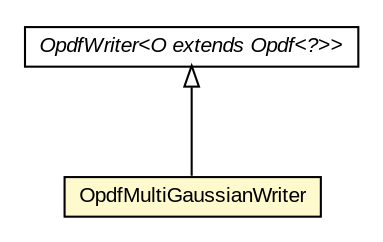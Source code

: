 #!/usr/local/bin/dot
#
# Class diagram 
# Generated by UMLGraph version 5.3 (http://www.umlgraph.org/)
#

digraph G {
	edge [fontname="arial",fontsize=10,labelfontname="arial",labelfontsize=10];
	node [fontname="arial",fontsize=10,shape=plaintext];
	nodesep=0.25;
	ranksep=0.5;
	// be.ac.ulg.montefiore.run.jahmm.io.OpdfWriter<O extends be.ac.ulg.montefiore.run.jahmm.Opdf<?>>
	c79583 [label=<<table title="be.ac.ulg.montefiore.run.jahmm.io.OpdfWriter" border="0" cellborder="1" cellspacing="0" cellpadding="2" port="p" href="./OpdfWriter.html">
		<tr><td><table border="0" cellspacing="0" cellpadding="1">
<tr><td align="center" balign="center"><font face="arial italic"> OpdfWriter&lt;O extends Opdf&lt;?&gt;&gt; </font></td></tr>
		</table></td></tr>
		</table>>, fontname="arial", fontcolor="black", fontsize=10.0];
	// be.ac.ulg.montefiore.run.jahmm.io.OpdfMultiGaussianWriter
	c79585 [label=<<table title="be.ac.ulg.montefiore.run.jahmm.io.OpdfMultiGaussianWriter" border="0" cellborder="1" cellspacing="0" cellpadding="2" port="p" bgcolor="lemonChiffon" href="./OpdfMultiGaussianWriter.html">
		<tr><td><table border="0" cellspacing="0" cellpadding="1">
<tr><td align="center" balign="center"> OpdfMultiGaussianWriter </td></tr>
		</table></td></tr>
		</table>>, fontname="arial", fontcolor="black", fontsize=10.0];
	//be.ac.ulg.montefiore.run.jahmm.io.OpdfMultiGaussianWriter extends be.ac.ulg.montefiore.run.jahmm.io.OpdfWriter<be.ac.ulg.montefiore.run.jahmm.OpdfMultiGaussian>
	c79583:p -> c79585:p [dir=back,arrowtail=empty];
}

